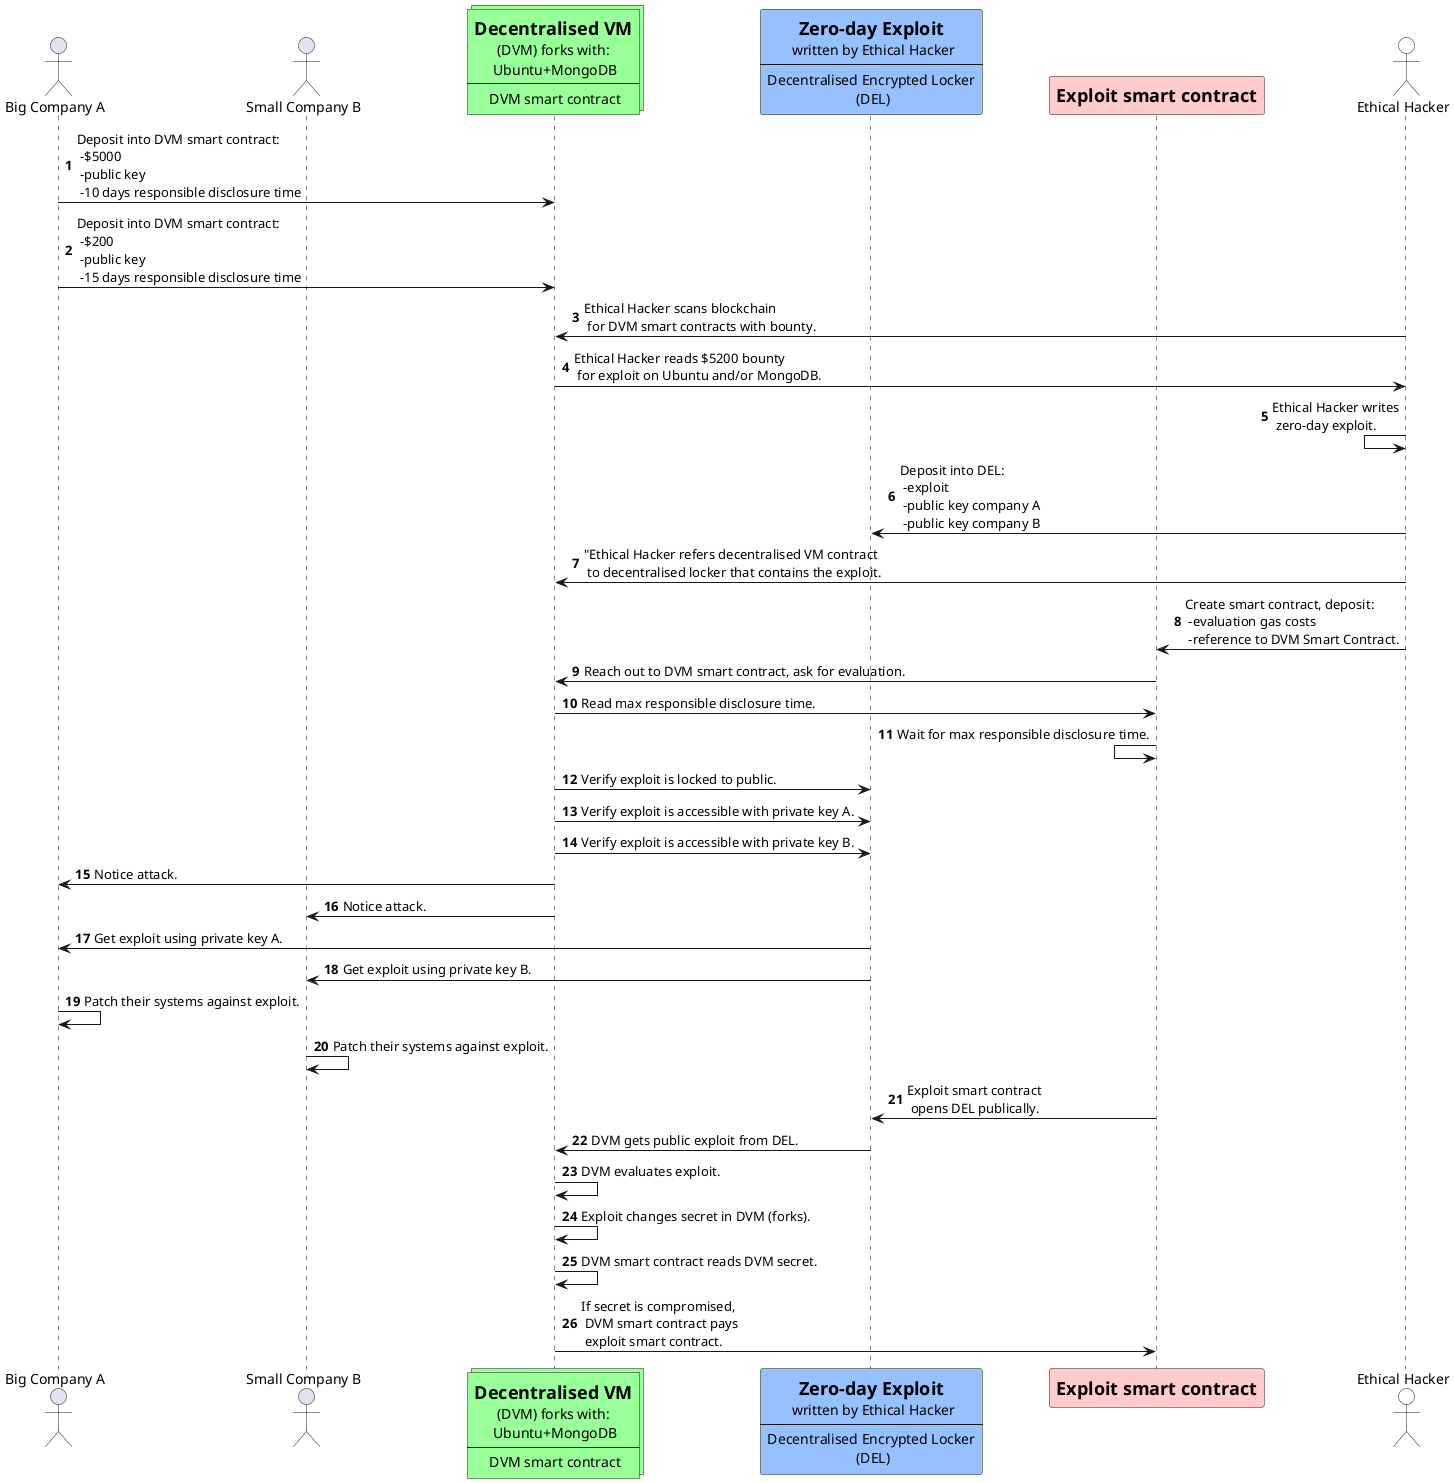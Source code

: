 @startuml
actor "Big Company A"
actor "Small Company B"
collections  "=Decentralised VM\n(DVM) forks with:\n Ubuntu+MongoDB\n----\n DVM smart contract"  as DVM #99FF99
participant "=Zero-day Exploit\n written by Ethical Hacker\n----\nDecentralised Encrypted Locker\n (DEL)" as DEL #97c0fe
participant "=Exploit smart contract" as exploit #ffcccb
actor "Ethical Hacker" #white

autonumber
"Big Company A"->"DVM": Deposit into DVM smart contract:\n -$5000\n -public key\n -10 days responsible disclosure time
"Big Company A"->"DVM": Deposit into DVM smart contract:\n -$200\n -public key\n -15 days responsible disclosure time

"Ethical Hacker"->"DVM": Ethical Hacker scans blockchain\n for DVM smart contracts with bounty.
"DVM"->"Ethical Hacker": Ethical Hacker reads $5200 bounty\n for exploit on Ubuntu and/or MongoDB.
"Ethical Hacker"<-"Ethical Hacker": Ethical Hacker writes\n zero-day exploit.
"Ethical Hacker"->"DEL": Deposit into DEL:\n -exploit\n -public key company A\n -public key company B
"Ethical Hacker"->"DVM": "Ethical Hacker refers decentralised VM contract\n to decentralised locker that contains the exploit.
"Ethical Hacker"->"exploit": Create smart contract, deposit:\n -evaluation gas costs\n -reference to DVM Smart Contract.
"exploit"->"DVM": Reach out to DVM smart contract, ask for evaluation.
"DVM"->"exploit": Read max responsible disclosure time.
"exploit"<-"exploit": Wait for max responsible disclosure time.


"DVM"->"DEL": Verify exploit is locked to public.
"DVM"->"DEL": Verify exploit is accessible with private key A.
"DVM"->"DEL": Verify exploit is accessible with private key B.


"DVM"->"Big Company A": Notice attack.
"DVM"->"Small Company B": Notice attack.
"DEL"->"Big Company A": Get exploit using private key A.
"DEL"->"Small Company B": Get exploit using private key B.
"Big Company A"->"Big Company A": Patch their systems against exploit.
"Small Company B"->"Small Company B": Patch their systems against exploit.

"exploit"->"DEL": Exploit smart contract\n opens DEL publically.
"DEL"->"DVM": DVM gets public exploit from DEL.
"DVM"->"DVM": DVM evaluates exploit.
"DVM"->"DVM": Exploit changes secret in DVM (forks).
"DVM"->"DVM": DVM smart contract reads DVM secret.
"DVM"->"exploit": If secret is compromised,\n DVM smart contract pays\n exploit smart contract.
@enduml